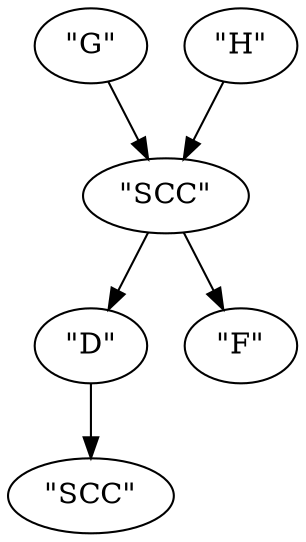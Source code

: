 digraph {
    0 [ label = "\"G\"" ]
    1 [ label = "\"SCC\"" ]
    2 [ label = "\"H\"" ]
    3 [ label = "\"D\"" ]
    4 [ label = "\"SCC\"" ]
    5 [ label = "\"F\"" ]
    0 -> 1 [ ]
    2 -> 1 [ ]
    1 -> 3 [ ]
    1 -> 5 [ ]
    3 -> 4 [ ]
}
